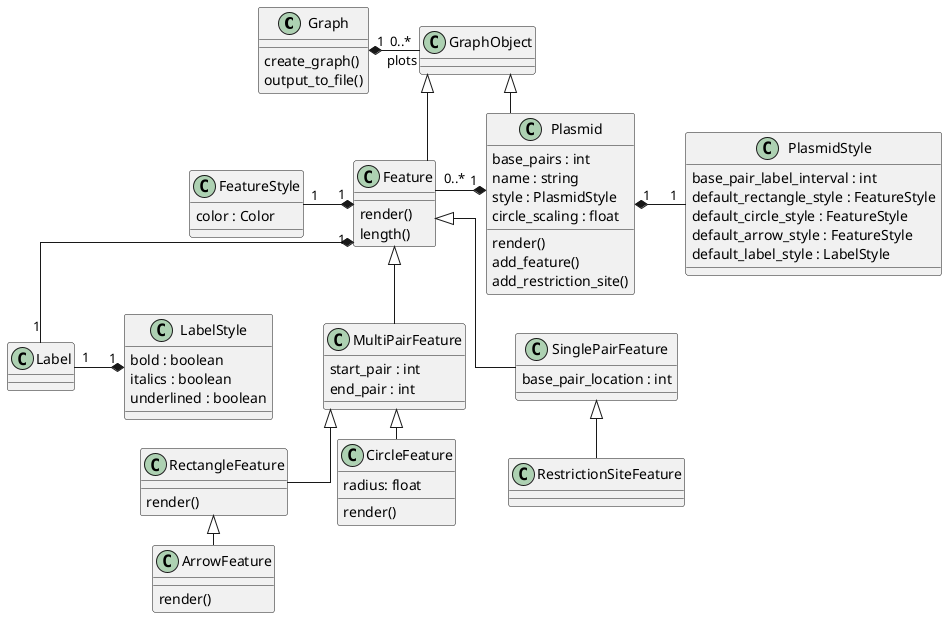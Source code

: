 @startuml plasmid_canvas_arch
skinparam linetype polyline
skinparam linetype ortho
skinparam nodesep 50
skinparam ranksep 20

' =============================================================================
'  Abstract graph level
class Graph {
    
    create_graph()
    output_to_file()
}

class GraphObject {

}

Graph "1" *--right-- "0..*" GraphObject : plots

' =============================================================================
' Plasmid

GraphObject <|-- Plasmid

class Plasmid {
    base_pairs : int
    name : string
    style : PlasmidStyle
    circle_scaling : float
    render()
    add_feature()
    add_restriction_site()
}

Plasmid "1" *-left- "0..*" Feature
Plasmid "1" *-right- "1" PlasmidStyle

class PlasmidStyle {
    base_pair_label_interval : int
    default_rectangle_style : FeatureStyle
    default_circle_style : FeatureStyle
    default_arrow_style : FeatureStyle
    default_label_style : LabelStyle
}

' ============================================================================
' Labelling

class Label {
    
}

LabelStyle "1" *-left- "1" Label

class LabelStyle {
    bold : boolean
    italics : boolean
    underlined : boolean
}

' =============================================================================
' Abstract feature types

GraphObject <|-- Feature

class Feature {
    render()
    length()
}

Feature "1" *-left- "1" FeatureStyle
Feature "1" *-- "1" Label

Feature <|-- MultiPairFeature

class MultiPairFeature {
    start_pair : int
    end_pair : int
}

Feature <|-- SinglePairFeature

class SinglePairFeature {
    base_pair_location : int
}

class FeatureStyle {
    color : Color
}

' =============================================================================
' Concrete multi pair feature types

' Contains the logic for wrapping a rectangular type of feature around a circle
class RectangleFeature {
    render()
}

MultiPairFeature <|-- RectangleFeature

class ArrowFeature {
    render()
}

RectangleFeature <|-- ArrowFeature

class CircleFeature {
    radius: float
    render()
}

MultiPairFeature <|-- CircleFeature

' =============================================================================
' Concrete single pair feature types


SinglePairFeature <|-- RestrictionSiteFeature
' Should restriction site spans be supported? i.e. 1000-1004
class RestrictionSiteFeature {
    
}

@enduml